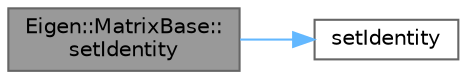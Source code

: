digraph "Eigen::MatrixBase::setIdentity"
{
 // LATEX_PDF_SIZE
  bgcolor="transparent";
  edge [fontname=Helvetica,fontsize=10,labelfontname=Helvetica,labelfontsize=10];
  node [fontname=Helvetica,fontsize=10,shape=box,height=0.2,width=0.4];
  rankdir="LR";
  Node1 [id="Node000001",label="Eigen::MatrixBase::\lsetIdentity",height=0.2,width=0.4,color="gray40", fillcolor="grey60", style="filled", fontcolor="black",tooltip="Resizes to the given size, and writes the identity expression (not necessarily square) into *this."];
  Node1 -> Node2 [id="edge1_Node000001_Node000002",color="steelblue1",style="solid",tooltip=" "];
  Node2 [id="Node000002",label="setIdentity",height=0.2,width=0.4,color="grey40", fillcolor="white", style="filled",URL="$_matrix__set_identity__int__int_8cpp.html#a097b0e21f20b4c00e66579073cbf90b8",tooltip=" "];
}

